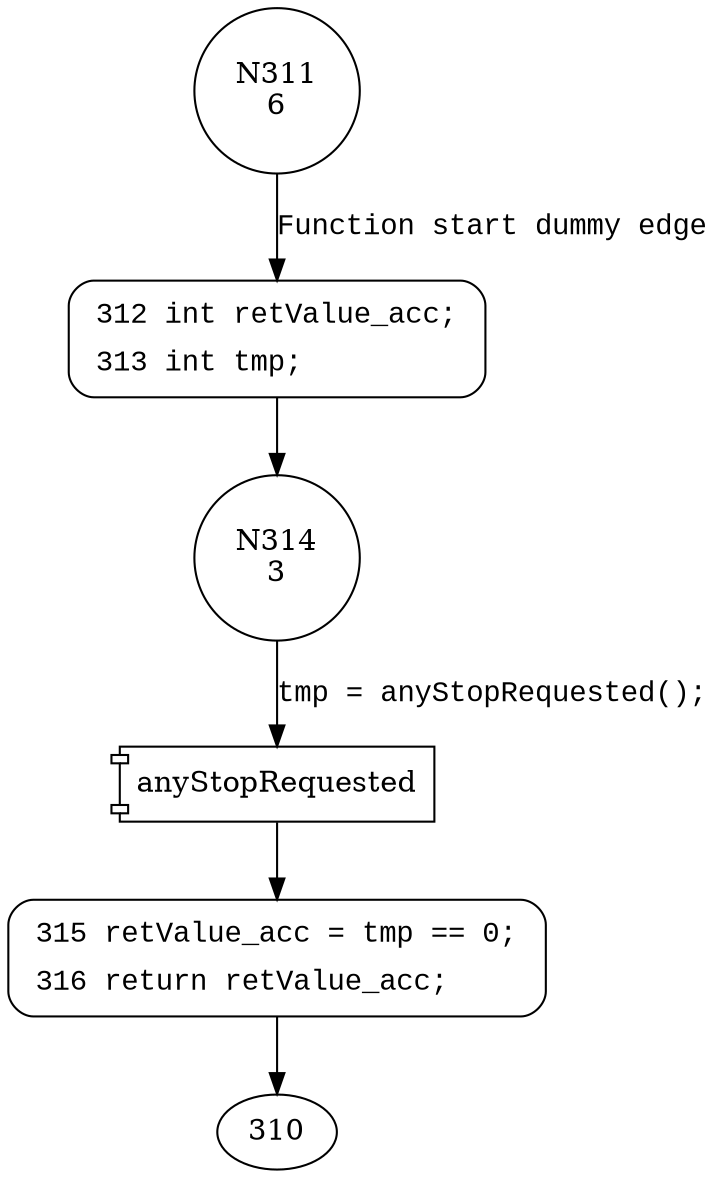 digraph isIdle {
311 [shape="circle" label="N311\n6"]
312 [shape="circle" label="N312\n5"]
314 [shape="circle" label="N314\n3"]
315 [shape="circle" label="N315\n2"]
312 [style="filled,bold" penwidth="1" fillcolor="white" fontname="Courier New" shape="Mrecord" label=<<table border="0" cellborder="0" cellpadding="3" bgcolor="white"><tr><td align="right">312</td><td align="left">int retValue_acc;</td></tr><tr><td align="right">313</td><td align="left">int tmp;</td></tr></table>>]
312 -> 314[label=""]
315 [style="filled,bold" penwidth="1" fillcolor="white" fontname="Courier New" shape="Mrecord" label=<<table border="0" cellborder="0" cellpadding="3" bgcolor="white"><tr><td align="right">315</td><td align="left">retValue_acc = tmp == 0;</td></tr><tr><td align="right">316</td><td align="left">return retValue_acc;</td></tr></table>>]
315 -> 310[label=""]
311 -> 312 [label="Function start dummy edge" fontname="Courier New"]
100096 [shape="component" label="anyStopRequested"]
314 -> 100096 [label="tmp = anyStopRequested();" fontname="Courier New"]
100096 -> 315 [label="" fontname="Courier New"]
}